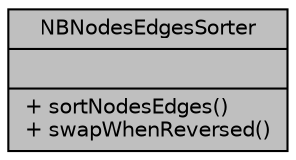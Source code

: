 digraph "NBNodesEdgesSorter"
{
  edge [fontname="Helvetica",fontsize="10",labelfontname="Helvetica",labelfontsize="10"];
  node [fontname="Helvetica",fontsize="10",shape=record];
  Node1 [label="{NBNodesEdgesSorter\n||+ sortNodesEdges()\l+ swapWhenReversed()\l}",height=0.2,width=0.4,color="black", fillcolor="grey75", style="filled", fontcolor="black"];
}
